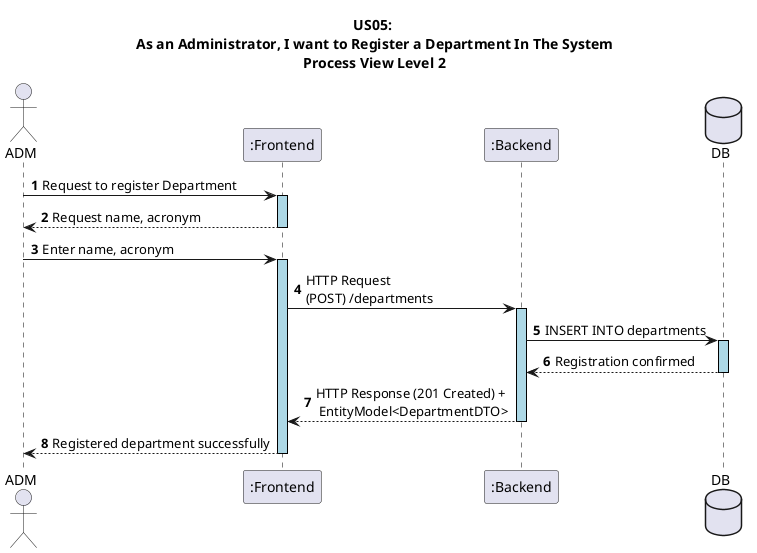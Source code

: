 @startuml
autonumber

skinparam sequence {
   LifelineBorderColor black
   LifelineBackgroundColor LightBlue
 }

title US05:\n As an Administrator, I want to Register a Department In The System\n Process View Level 2
actor ADM
participant ":Frontend" as FE
participant ":Backend" as BE
database DB

ADM -> FE ++: Request to register Department
FE --> ADM --: Request name, acronym
ADM -> FE ++: Enter name, acronym

FE -> BE ++: HTTP Request \n(POST) /departments
BE -> DB ++: INSERT INTO departments
DB --> BE --: Registration confirmed
BE --> FE --: HTTP Response (201 Created) + \n EntityModel<DepartmentDTO>
FE --> ADM --: Registered department successfully

@enduml
